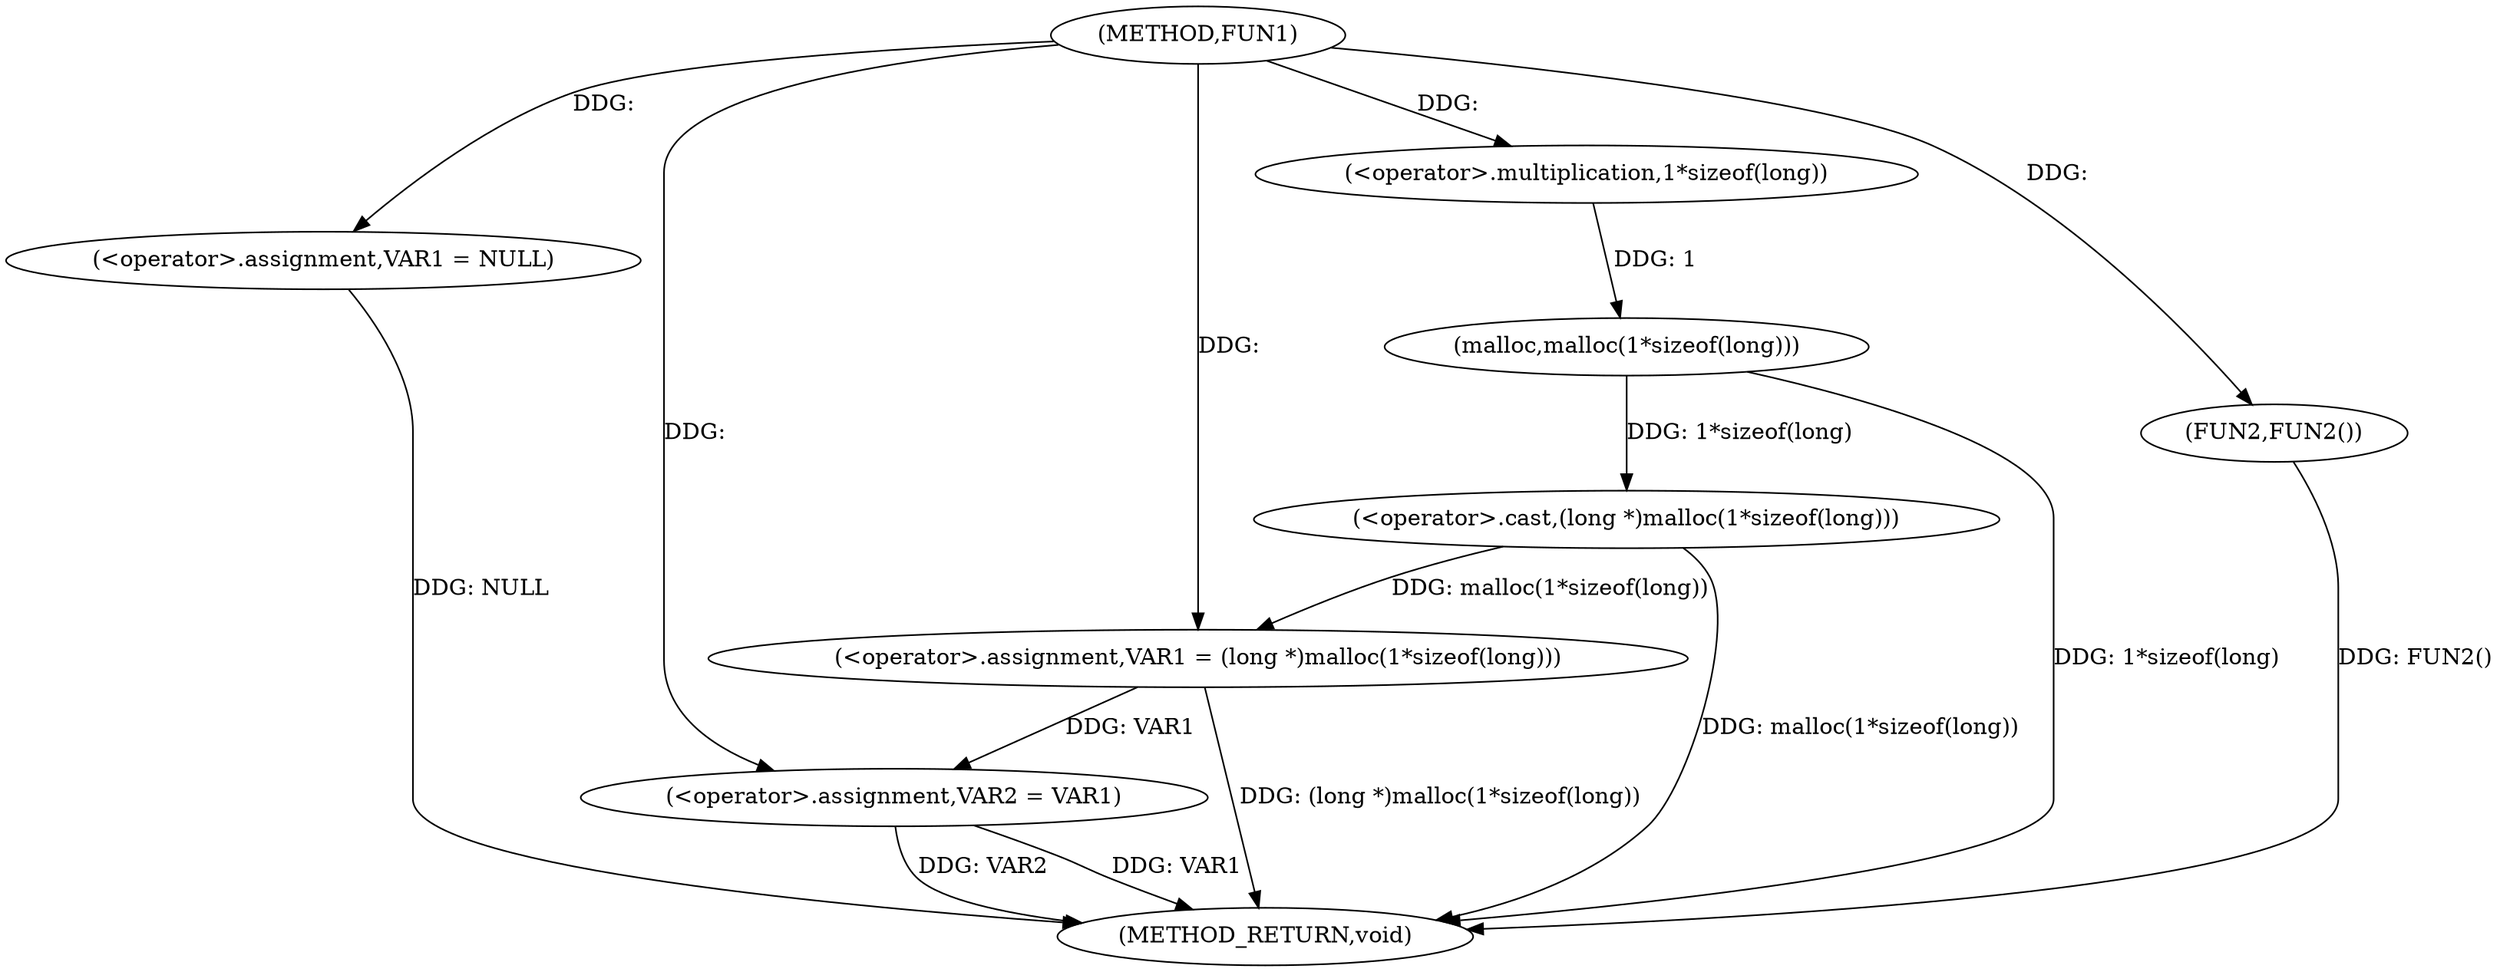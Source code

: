 digraph FUN1 {  
"1000100" [label = "(METHOD,FUN1)" ]
"1000119" [label = "(METHOD_RETURN,void)" ]
"1000103" [label = "(<operator>.assignment,VAR1 = NULL)" ]
"1000106" [label = "(<operator>.assignment,VAR1 = (long *)malloc(1*sizeof(long)))" ]
"1000108" [label = "(<operator>.cast,(long *)malloc(1*sizeof(long)))" ]
"1000110" [label = "(malloc,malloc(1*sizeof(long)))" ]
"1000111" [label = "(<operator>.multiplication,1*sizeof(long))" ]
"1000115" [label = "(<operator>.assignment,VAR2 = VAR1)" ]
"1000118" [label = "(FUN2,FUN2())" ]
  "1000115" -> "1000119"  [ label = "DDG: VAR1"] 
  "1000106" -> "1000119"  [ label = "DDG: (long *)malloc(1*sizeof(long))"] 
  "1000103" -> "1000119"  [ label = "DDG: NULL"] 
  "1000118" -> "1000119"  [ label = "DDG: FUN2()"] 
  "1000108" -> "1000119"  [ label = "DDG: malloc(1*sizeof(long))"] 
  "1000110" -> "1000119"  [ label = "DDG: 1*sizeof(long)"] 
  "1000115" -> "1000119"  [ label = "DDG: VAR2"] 
  "1000100" -> "1000103"  [ label = "DDG: "] 
  "1000108" -> "1000106"  [ label = "DDG: malloc(1*sizeof(long))"] 
  "1000100" -> "1000106"  [ label = "DDG: "] 
  "1000110" -> "1000108"  [ label = "DDG: 1*sizeof(long)"] 
  "1000111" -> "1000110"  [ label = "DDG: 1"] 
  "1000100" -> "1000111"  [ label = "DDG: "] 
  "1000106" -> "1000115"  [ label = "DDG: VAR1"] 
  "1000100" -> "1000115"  [ label = "DDG: "] 
  "1000100" -> "1000118"  [ label = "DDG: "] 
}
